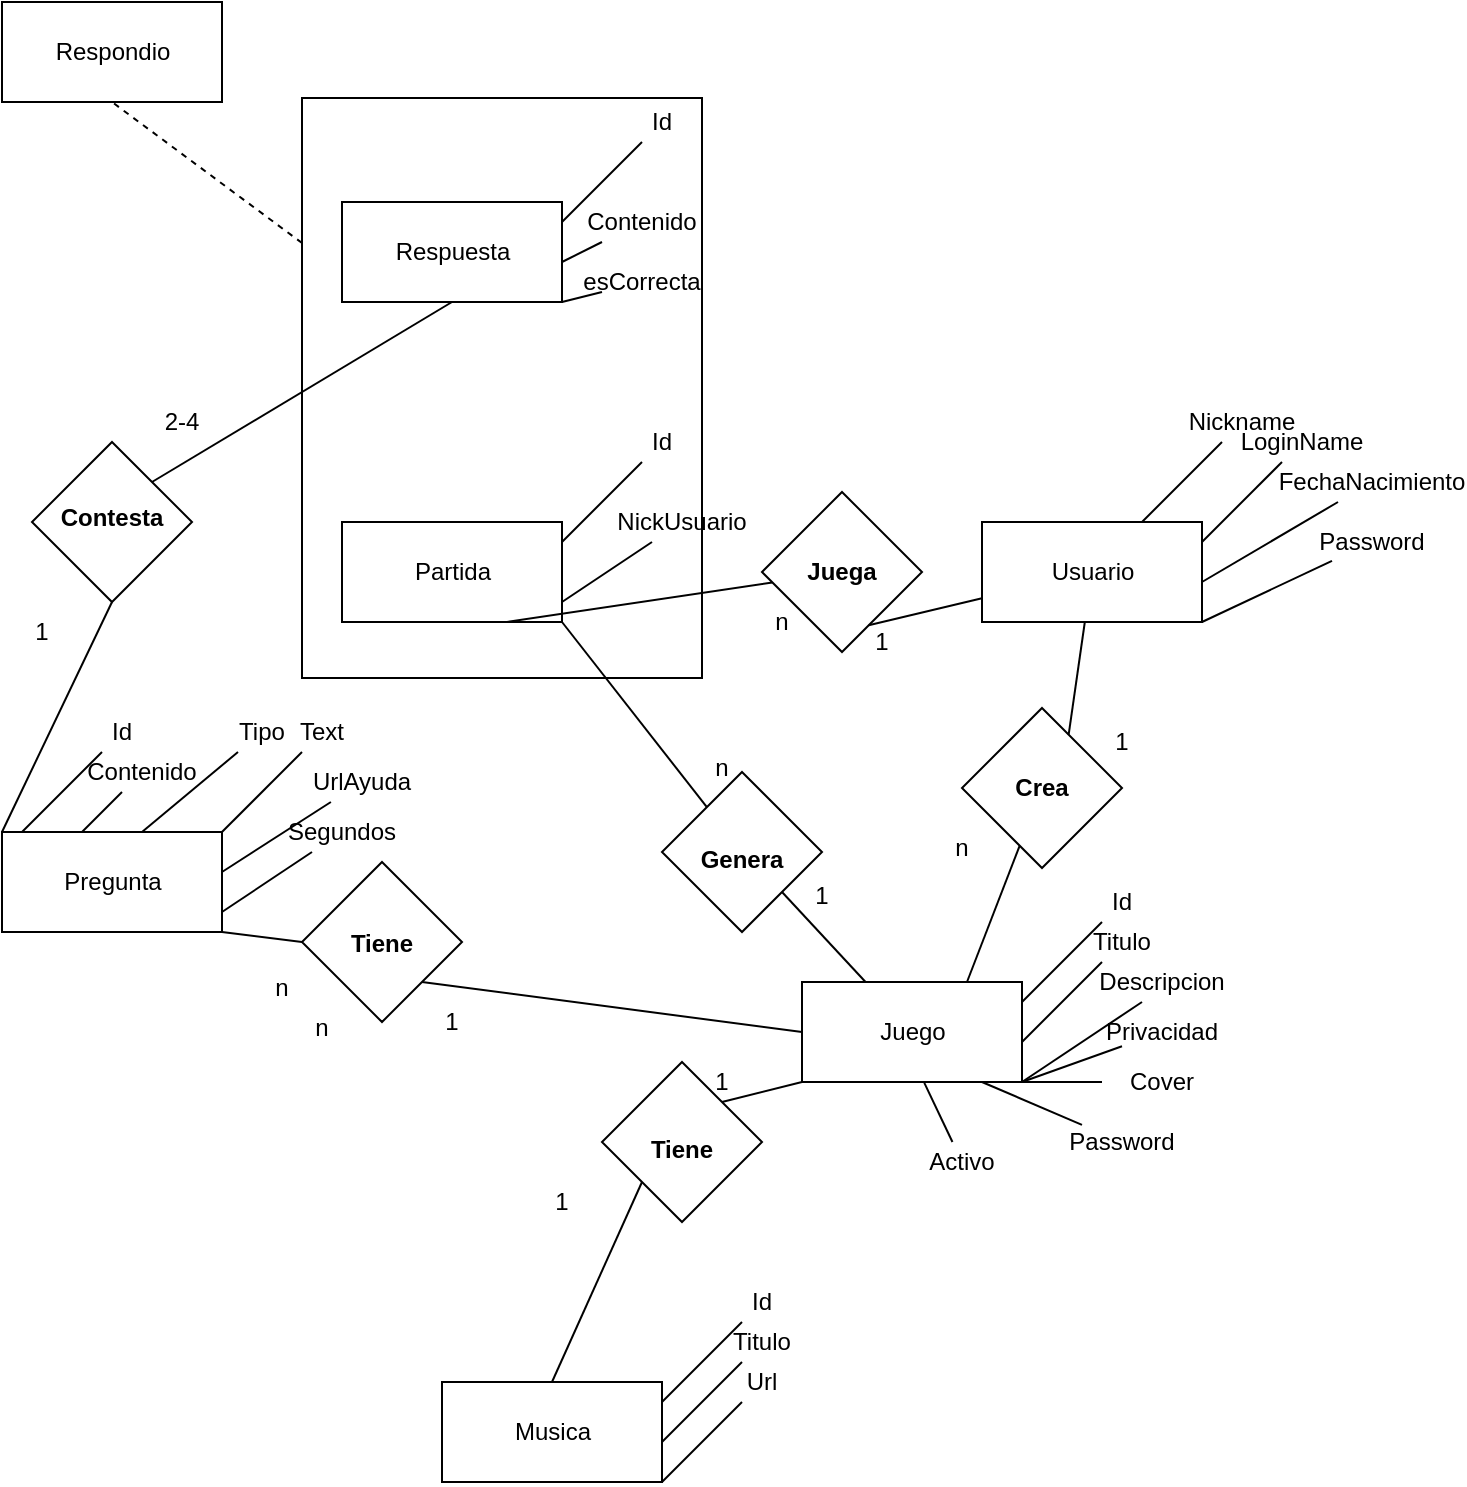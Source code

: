 <mxfile version="13.1.14" type="device"><diagram name="Page-1" id="e7e014a7-5840-1c2e-5031-d8a46d1fe8dd"><mxGraphModel dx="600" dy="1051" grid="1" gridSize="10" guides="1" tooltips="1" connect="1" arrows="1" fold="1" page="1" pageScale="1" pageWidth="1169" pageHeight="826" background="#ffffff" math="0" shadow="0"><root><mxCell id="0"/><mxCell id="1" parent="0"/><mxCell id="lU7uWqu7FWOk5u0NUTtH-94" value="" style="rounded=0;whiteSpace=wrap;html=1;" vertex="1" parent="1"><mxGeometry x="380" y="78" width="200" height="290" as="geometry"/></mxCell><mxCell id="lU7uWqu7FWOk5u0NUTtH-41" value="Usuario" style="html=1;" vertex="1" parent="1"><mxGeometry x="720" y="290" width="110" height="50" as="geometry"/></mxCell><mxCell id="lU7uWqu7FWOk5u0NUTtH-42" value="Respondio" style="html=1;" vertex="1" parent="1"><mxGeometry x="230" y="30" width="110" height="50" as="geometry"/></mxCell><mxCell id="lU7uWqu7FWOk5u0NUTtH-43" value="Musica" style="html=1;" vertex="1" parent="1"><mxGeometry x="450" y="720" width="110" height="50" as="geometry"/></mxCell><mxCell id="lU7uWqu7FWOk5u0NUTtH-44" value="Pregunta" style="html=1;" vertex="1" parent="1"><mxGeometry x="230" y="445" width="110" height="50" as="geometry"/></mxCell><mxCell id="lU7uWqu7FWOk5u0NUTtH-45" value="Respuesta" style="html=1;" vertex="1" parent="1"><mxGeometry x="400" y="130" width="110" height="50" as="geometry"/></mxCell><mxCell id="lU7uWqu7FWOk5u0NUTtH-46" value="Partida" style="html=1;" vertex="1" parent="1"><mxGeometry x="400" y="290" width="110" height="50" as="geometry"/></mxCell><mxCell id="lU7uWqu7FWOk5u0NUTtH-47" value="Juego" style="html=1;" vertex="1" parent="1"><mxGeometry x="630" y="520" width="110" height="50" as="geometry"/></mxCell><mxCell id="lU7uWqu7FWOk5u0NUTtH-48" value="" style="endArrow=none;html=1;" edge="1" parent="1" target="lU7uWqu7FWOk5u0NUTtH-54"><mxGeometry width="50" height="50" relative="1" as="geometry"><mxPoint x="340" y="485" as="sourcePoint"/><mxPoint x="390" y="435" as="targetPoint"/></mxGeometry></mxCell><mxCell id="lU7uWqu7FWOk5u0NUTtH-49" value="" style="endArrow=none;html=1;" edge="1" parent="1" target="lU7uWqu7FWOk5u0NUTtH-55"><mxGeometry width="50" height="50" relative="1" as="geometry"><mxPoint x="340" y="465" as="sourcePoint"/><mxPoint x="390" y="415" as="targetPoint"/></mxGeometry></mxCell><mxCell id="lU7uWqu7FWOk5u0NUTtH-50" value="" style="endArrow=none;html=1;" edge="1" parent="1" target="lU7uWqu7FWOk5u0NUTtH-56"><mxGeometry width="50" height="50" relative="1" as="geometry"><mxPoint x="340" y="445" as="sourcePoint"/><mxPoint x="390" y="395" as="targetPoint"/></mxGeometry></mxCell><mxCell id="lU7uWqu7FWOk5u0NUTtH-51" value="" style="endArrow=none;html=1;" edge="1" parent="1" target="lU7uWqu7FWOk5u0NUTtH-57"><mxGeometry width="50" height="50" relative="1" as="geometry"><mxPoint x="300" y="445" as="sourcePoint"/><mxPoint x="350" y="395" as="targetPoint"/></mxGeometry></mxCell><mxCell id="lU7uWqu7FWOk5u0NUTtH-52" value="" style="endArrow=none;html=1;" edge="1" parent="1" target="lU7uWqu7FWOk5u0NUTtH-58"><mxGeometry width="50" height="50" relative="1" as="geometry"><mxPoint x="270" y="445" as="sourcePoint"/><mxPoint x="320" y="395" as="targetPoint"/></mxGeometry></mxCell><mxCell id="lU7uWqu7FWOk5u0NUTtH-53" value="" style="endArrow=none;html=1;" edge="1" parent="1" target="lU7uWqu7FWOk5u0NUTtH-59"><mxGeometry width="50" height="50" relative="1" as="geometry"><mxPoint x="240" y="445" as="sourcePoint"/><mxPoint x="290" y="395" as="targetPoint"/></mxGeometry></mxCell><mxCell id="lU7uWqu7FWOk5u0NUTtH-54" value="Segundos" style="text;html=1;strokeColor=none;fillColor=none;align=center;verticalAlign=middle;whiteSpace=wrap;rounded=0;" vertex="1" parent="1"><mxGeometry x="380" y="435" width="40" height="20" as="geometry"/></mxCell><mxCell id="lU7uWqu7FWOk5u0NUTtH-55" value="UrlAyuda" style="text;html=1;strokeColor=none;fillColor=none;align=center;verticalAlign=middle;whiteSpace=wrap;rounded=0;" vertex="1" parent="1"><mxGeometry x="390" y="410" width="40" height="20" as="geometry"/></mxCell><mxCell id="lU7uWqu7FWOk5u0NUTtH-56" value="Text" style="text;html=1;strokeColor=none;fillColor=none;align=center;verticalAlign=middle;whiteSpace=wrap;rounded=0;" vertex="1" parent="1"><mxGeometry x="370" y="385" width="40" height="20" as="geometry"/></mxCell><mxCell id="lU7uWqu7FWOk5u0NUTtH-57" value="Tipo" style="text;html=1;strokeColor=none;fillColor=none;align=center;verticalAlign=middle;whiteSpace=wrap;rounded=0;" vertex="1" parent="1"><mxGeometry x="340" y="385" width="40" height="20" as="geometry"/></mxCell><mxCell id="lU7uWqu7FWOk5u0NUTtH-58" value="Contenido" style="text;html=1;strokeColor=none;fillColor=none;align=center;verticalAlign=middle;whiteSpace=wrap;rounded=0;" vertex="1" parent="1"><mxGeometry x="280" y="405" width="40" height="20" as="geometry"/></mxCell><mxCell id="lU7uWqu7FWOk5u0NUTtH-59" value="Id" style="text;html=1;strokeColor=none;fillColor=none;align=center;verticalAlign=middle;whiteSpace=wrap;rounded=0;" vertex="1" parent="1"><mxGeometry x="270" y="385" width="40" height="20" as="geometry"/></mxCell><mxCell id="lU7uWqu7FWOk5u0NUTtH-60" value="" style="endArrow=none;html=1;" edge="1" parent="1" target="lU7uWqu7FWOk5u0NUTtH-92"><mxGeometry width="50" height="50" relative="1" as="geometry"><mxPoint x="560" y="770" as="sourcePoint"/><mxPoint x="610" y="720" as="targetPoint"/></mxGeometry></mxCell><mxCell id="lU7uWqu7FWOk5u0NUTtH-61" value="" style="endArrow=none;html=1;" edge="1" parent="1" target="lU7uWqu7FWOk5u0NUTtH-91"><mxGeometry width="50" height="50" relative="1" as="geometry"><mxPoint x="560" y="750" as="sourcePoint"/><mxPoint x="610" y="700" as="targetPoint"/></mxGeometry></mxCell><mxCell id="lU7uWqu7FWOk5u0NUTtH-62" value="" style="endArrow=none;html=1;" edge="1" parent="1" target="lU7uWqu7FWOk5u0NUTtH-90"><mxGeometry width="50" height="50" relative="1" as="geometry"><mxPoint x="560" y="730" as="sourcePoint"/><mxPoint x="610" y="680" as="targetPoint"/></mxGeometry></mxCell><mxCell id="lU7uWqu7FWOk5u0NUTtH-63" value="" style="endArrow=none;html=1;" edge="1" parent="1" target="lU7uWqu7FWOk5u0NUTtH-81"><mxGeometry width="50" height="50" relative="1" as="geometry"><mxPoint x="510" y="180" as="sourcePoint"/><mxPoint x="560" y="130" as="targetPoint"/></mxGeometry></mxCell><mxCell id="lU7uWqu7FWOk5u0NUTtH-64" value="" style="endArrow=none;html=1;" edge="1" parent="1" target="lU7uWqu7FWOk5u0NUTtH-79"><mxGeometry width="50" height="50" relative="1" as="geometry"><mxPoint x="510" y="140" as="sourcePoint"/><mxPoint x="560" y="90" as="targetPoint"/></mxGeometry></mxCell><mxCell id="lU7uWqu7FWOk5u0NUTtH-65" value="" style="endArrow=none;html=1;" edge="1" parent="1" target="lU7uWqu7FWOk5u0NUTtH-80"><mxGeometry width="50" height="50" relative="1" as="geometry"><mxPoint x="510" y="160" as="sourcePoint"/><mxPoint x="560" y="110" as="targetPoint"/></mxGeometry></mxCell><mxCell id="lU7uWqu7FWOk5u0NUTtH-66" value="" style="endArrow=none;html=1;" edge="1" parent="1" target="lU7uWqu7FWOk5u0NUTtH-89"><mxGeometry width="50" height="50" relative="1" as="geometry"><mxPoint x="510" y="330" as="sourcePoint"/><mxPoint x="560" y="280" as="targetPoint"/></mxGeometry></mxCell><mxCell id="lU7uWqu7FWOk5u0NUTtH-67" value="" style="endArrow=none;html=1;" edge="1" parent="1" target="lU7uWqu7FWOk5u0NUTtH-88"><mxGeometry width="50" height="50" relative="1" as="geometry"><mxPoint x="510" y="300" as="sourcePoint"/><mxPoint x="560" y="250" as="targetPoint"/></mxGeometry></mxCell><mxCell id="lU7uWqu7FWOk5u0NUTtH-68" value="" style="endArrow=none;html=1;" edge="1" parent="1" target="lU7uWqu7FWOk5u0NUTtH-78"><mxGeometry width="50" height="50" relative="1" as="geometry"><mxPoint x="830" y="340" as="sourcePoint"/><mxPoint x="880" y="290" as="targetPoint"/></mxGeometry></mxCell><mxCell id="lU7uWqu7FWOk5u0NUTtH-69" value="" style="endArrow=none;html=1;" edge="1" parent="1" target="lU7uWqu7FWOk5u0NUTtH-77"><mxGeometry width="50" height="50" relative="1" as="geometry"><mxPoint x="830" y="320" as="sourcePoint"/><mxPoint x="880" y="270" as="targetPoint"/></mxGeometry></mxCell><mxCell id="lU7uWqu7FWOk5u0NUTtH-70" value="" style="endArrow=none;html=1;" edge="1" parent="1" target="lU7uWqu7FWOk5u0NUTtH-76"><mxGeometry width="50" height="50" relative="1" as="geometry"><mxPoint x="830" y="300" as="sourcePoint"/><mxPoint x="880" y="250" as="targetPoint"/></mxGeometry></mxCell><mxCell id="lU7uWqu7FWOk5u0NUTtH-71" value="" style="endArrow=none;html=1;" edge="1" parent="1" target="lU7uWqu7FWOk5u0NUTtH-75"><mxGeometry width="50" height="50" relative="1" as="geometry"><mxPoint x="800" y="290" as="sourcePoint"/><mxPoint x="850" y="240" as="targetPoint"/></mxGeometry></mxCell><mxCell id="lU7uWqu7FWOk5u0NUTtH-72" value="" style="endArrow=none;html=1;entryX=0.25;entryY=1;entryDx=0;entryDy=0;" edge="1" parent="1" target="lU7uWqu7FWOk5u0NUTtH-87"><mxGeometry width="50" height="50" relative="1" as="geometry"><mxPoint x="740" y="570" as="sourcePoint"/><mxPoint x="790" y="520" as="targetPoint"/></mxGeometry></mxCell><mxCell id="lU7uWqu7FWOk5u0NUTtH-73" value="" style="endArrow=none;html=1;" edge="1" parent="1" target="lU7uWqu7FWOk5u0NUTtH-84"><mxGeometry width="50" height="50" relative="1" as="geometry"><mxPoint x="740" y="550" as="sourcePoint"/><mxPoint x="790" y="500" as="targetPoint"/></mxGeometry></mxCell><mxCell id="lU7uWqu7FWOk5u0NUTtH-74" value="" style="endArrow=none;html=1;" edge="1" parent="1" target="lU7uWqu7FWOk5u0NUTtH-83"><mxGeometry width="50" height="50" relative="1" as="geometry"><mxPoint x="740" y="530" as="sourcePoint"/><mxPoint x="790" y="480" as="targetPoint"/></mxGeometry></mxCell><mxCell id="lU7uWqu7FWOk5u0NUTtH-75" value="Nickname" style="text;html=1;strokeColor=none;fillColor=none;align=center;verticalAlign=middle;whiteSpace=wrap;rounded=0;" vertex="1" parent="1"><mxGeometry x="830" y="230" width="40" height="20" as="geometry"/></mxCell><mxCell id="lU7uWqu7FWOk5u0NUTtH-76" value="LoginName" style="text;html=1;strokeColor=none;fillColor=none;align=center;verticalAlign=middle;whiteSpace=wrap;rounded=0;" vertex="1" parent="1"><mxGeometry x="860" y="240" width="40" height="20" as="geometry"/></mxCell><mxCell id="lU7uWqu7FWOk5u0NUTtH-77" value="FechaNacimiento" style="text;html=1;strokeColor=none;fillColor=none;align=center;verticalAlign=middle;whiteSpace=wrap;rounded=0;" vertex="1" parent="1"><mxGeometry x="895" y="260" width="40" height="20" as="geometry"/></mxCell><mxCell id="lU7uWqu7FWOk5u0NUTtH-78" value="Password" style="text;html=1;strokeColor=none;fillColor=none;align=center;verticalAlign=middle;whiteSpace=wrap;rounded=0;" vertex="1" parent="1"><mxGeometry x="895" y="290" width="40" height="20" as="geometry"/></mxCell><mxCell id="lU7uWqu7FWOk5u0NUTtH-79" value="Id" style="text;html=1;strokeColor=none;fillColor=none;align=center;verticalAlign=middle;whiteSpace=wrap;rounded=0;" vertex="1" parent="1"><mxGeometry x="540" y="80" width="40" height="20" as="geometry"/></mxCell><mxCell id="lU7uWqu7FWOk5u0NUTtH-80" value="Contenido" style="text;html=1;strokeColor=none;fillColor=none;align=center;verticalAlign=middle;whiteSpace=wrap;rounded=0;" vertex="1" parent="1"><mxGeometry x="530" y="130" width="40" height="20" as="geometry"/></mxCell><mxCell id="lU7uWqu7FWOk5u0NUTtH-81" value="esCorrecta" style="text;html=1;strokeColor=none;fillColor=none;align=center;verticalAlign=middle;whiteSpace=wrap;rounded=0;" vertex="1" parent="1"><mxGeometry x="530" y="160" width="40" height="20" as="geometry"/></mxCell><mxCell id="lU7uWqu7FWOk5u0NUTtH-83" value="Id" style="text;html=1;strokeColor=none;fillColor=none;align=center;verticalAlign=middle;whiteSpace=wrap;rounded=0;" vertex="1" parent="1"><mxGeometry x="770" y="470" width="40" height="20" as="geometry"/></mxCell><mxCell id="lU7uWqu7FWOk5u0NUTtH-84" value="Titulo" style="text;html=1;strokeColor=none;fillColor=none;align=center;verticalAlign=middle;whiteSpace=wrap;rounded=0;" vertex="1" parent="1"><mxGeometry x="770" y="490" width="40" height="20" as="geometry"/></mxCell><mxCell id="lU7uWqu7FWOk5u0NUTtH-87" value="Descripcion" style="text;html=1;strokeColor=none;fillColor=none;align=center;verticalAlign=middle;whiteSpace=wrap;rounded=0;" vertex="1" parent="1"><mxGeometry x="790" y="510" width="40" height="20" as="geometry"/></mxCell><mxCell id="lU7uWqu7FWOk5u0NUTtH-88" value="Id" style="text;html=1;strokeColor=none;fillColor=none;align=center;verticalAlign=middle;whiteSpace=wrap;rounded=0;" vertex="1" parent="1"><mxGeometry x="540" y="240" width="40" height="20" as="geometry"/></mxCell><mxCell id="lU7uWqu7FWOk5u0NUTtH-89" value="NickUsuario" style="text;html=1;strokeColor=none;fillColor=none;align=center;verticalAlign=middle;whiteSpace=wrap;rounded=0;" vertex="1" parent="1"><mxGeometry x="550" y="280" width="40" height="20" as="geometry"/></mxCell><mxCell id="lU7uWqu7FWOk5u0NUTtH-90" value="Id" style="text;html=1;strokeColor=none;fillColor=none;align=center;verticalAlign=middle;whiteSpace=wrap;rounded=0;" vertex="1" parent="1"><mxGeometry x="590" y="670" width="40" height="20" as="geometry"/></mxCell><mxCell id="lU7uWqu7FWOk5u0NUTtH-91" value="Titulo" style="text;html=1;strokeColor=none;fillColor=none;align=center;verticalAlign=middle;whiteSpace=wrap;rounded=0;" vertex="1" parent="1"><mxGeometry x="590" y="690" width="40" height="20" as="geometry"/></mxCell><mxCell id="lU7uWqu7FWOk5u0NUTtH-92" value="Url" style="text;html=1;strokeColor=none;fillColor=none;align=center;verticalAlign=middle;whiteSpace=wrap;rounded=0;" vertex="1" parent="1"><mxGeometry x="590" y="710" width="40" height="20" as="geometry"/></mxCell><mxCell id="lU7uWqu7FWOk5u0NUTtH-95" value="" style="endArrow=none;dashed=1;html=1;exitX=0;exitY=0.25;exitDx=0;exitDy=0;entryX=0.5;entryY=1;entryDx=0;entryDy=0;" edge="1" parent="1" source="lU7uWqu7FWOk5u0NUTtH-94" target="lU7uWqu7FWOk5u0NUTtH-42"><mxGeometry width="50" height="50" relative="1" as="geometry"><mxPoint x="620" y="260" as="sourcePoint"/><mxPoint x="670" y="210" as="targetPoint"/></mxGeometry></mxCell><mxCell id="lU7uWqu7FWOk5u0NUTtH-96" value="" style="endArrow=none;html=1;exitX=1;exitY=1;exitDx=0;exitDy=0;" edge="1" parent="1" source="lU7uWqu7FWOk5u0NUTtH-120" target="lU7uWqu7FWOk5u0NUTtH-47"><mxGeometry width="50" height="50" relative="1" as="geometry"><mxPoint x="610" y="80" as="sourcePoint"/><mxPoint x="660" y="30" as="targetPoint"/></mxGeometry></mxCell><mxCell id="lU7uWqu7FWOk5u0NUTtH-97" value="" style="endArrow=none;html=1;entryX=0.75;entryY=0;entryDx=0;entryDy=0;" edge="1" parent="1" source="lU7uWqu7FWOk5u0NUTtH-147" target="lU7uWqu7FWOk5u0NUTtH-47"><mxGeometry width="50" height="50" relative="1" as="geometry"><mxPoint x="650" y="250" as="sourcePoint"/><mxPoint x="700" y="200" as="targetPoint"/></mxGeometry></mxCell><mxCell id="lU7uWqu7FWOk5u0NUTtH-98" value="" style="endArrow=none;html=1;exitX=0;exitY=0.5;exitDx=0;exitDy=0;entryX=1;entryY=1;entryDx=0;entryDy=0;" edge="1" parent="1" source="lU7uWqu7FWOk5u0NUTtH-115" target="lU7uWqu7FWOk5u0NUTtH-44"><mxGeometry width="50" height="50" relative="1" as="geometry"><mxPoint x="750" y="80" as="sourcePoint"/><mxPoint x="800" y="30" as="targetPoint"/></mxGeometry></mxCell><mxCell id="lU7uWqu7FWOk5u0NUTtH-99" value="" style="endArrow=none;html=1;entryX=0;entryY=0;entryDx=0;entryDy=0;exitX=0.5;exitY=1;exitDx=0;exitDy=0;" edge="1" parent="1" source="lU7uWqu7FWOk5u0NUTtH-114" target="lU7uWqu7FWOk5u0NUTtH-44"><mxGeometry width="50" height="50" relative="1" as="geometry"><mxPoint x="790" y="250" as="sourcePoint"/><mxPoint x="840" y="200" as="targetPoint"/></mxGeometry></mxCell><mxCell id="lU7uWqu7FWOk5u0NUTtH-100" value="" style="endArrow=none;html=1;entryX=0;entryY=1;entryDx=0;entryDy=0;exitX=0.5;exitY=0;exitDx=0;exitDy=0;" edge="1" parent="1" source="lU7uWqu7FWOk5u0NUTtH-43" target="lU7uWqu7FWOk5u0NUTtH-122"><mxGeometry width="50" height="50" relative="1" as="geometry"><mxPoint x="620" y="670.0" as="sourcePoint"/><mxPoint x="720" y="680.0" as="targetPoint"/></mxGeometry></mxCell><mxCell id="lU7uWqu7FWOk5u0NUTtH-102" value="" style="endArrow=none;html=1;entryX=0.75;entryY=1;entryDx=0;entryDy=0;" edge="1" parent="1" source="lU7uWqu7FWOk5u0NUTtH-118" target="lU7uWqu7FWOk5u0NUTtH-46"><mxGeometry width="50" height="50" relative="1" as="geometry"><mxPoint x="450" y="435" as="sourcePoint"/><mxPoint x="500" y="385" as="targetPoint"/></mxGeometry></mxCell><mxCell id="lU7uWqu7FWOk5u0NUTtH-105" value="" style="endArrow=none;html=1;" edge="1" parent="1"><mxGeometry width="50" height="50" relative="1" as="geometry"><mxPoint x="780" y="570" as="sourcePoint"/><mxPoint x="730" y="570" as="targetPoint"/></mxGeometry></mxCell><mxCell id="lU7uWqu7FWOk5u0NUTtH-106" value="" style="endArrow=none;html=1;exitX=1;exitY=1;exitDx=0;exitDy=0;" edge="1" parent="1" source="lU7uWqu7FWOk5u0NUTtH-47" target="lU7uWqu7FWOk5u0NUTtH-108"><mxGeometry width="50" height="50" relative="1" as="geometry"><mxPoint x="780" y="550" as="sourcePoint"/><mxPoint x="740" y="570" as="targetPoint"/></mxGeometry></mxCell><mxCell id="lU7uWqu7FWOk5u0NUTtH-108" value="Privacidad" style="text;html=1;strokeColor=none;fillColor=none;align=center;verticalAlign=middle;whiteSpace=wrap;rounded=0;" vertex="1" parent="1"><mxGeometry x="790" y="535" width="40" height="20" as="geometry"/></mxCell><mxCell id="lU7uWqu7FWOk5u0NUTtH-109" value="Cover" style="text;html=1;strokeColor=none;fillColor=none;align=center;verticalAlign=middle;whiteSpace=wrap;rounded=0;" vertex="1" parent="1"><mxGeometry x="790" y="560" width="40" height="20" as="geometry"/></mxCell><mxCell id="lU7uWqu7FWOk5u0NUTtH-110" value="" style="endArrow=none;html=1;exitX=0.818;exitY=1;exitDx=0;exitDy=0;exitPerimeter=0;" edge="1" parent="1" source="lU7uWqu7FWOk5u0NUTtH-47" target="lU7uWqu7FWOk5u0NUTtH-111"><mxGeometry width="50" height="50" relative="1" as="geometry"><mxPoint x="740" y="600" as="sourcePoint"/><mxPoint x="730" y="610" as="targetPoint"/></mxGeometry></mxCell><mxCell id="lU7uWqu7FWOk5u0NUTtH-111" value="Password" style="text;html=1;strokeColor=none;fillColor=none;align=center;verticalAlign=middle;whiteSpace=wrap;rounded=0;" vertex="1" parent="1"><mxGeometry x="770" y="590" width="40" height="20" as="geometry"/></mxCell><mxCell id="lU7uWqu7FWOk5u0NUTtH-112" value="" style="endArrow=none;html=1;exitX=0.556;exitY=1.009;exitDx=0;exitDy=0;exitPerimeter=0;" edge="1" parent="1" source="lU7uWqu7FWOk5u0NUTtH-47" target="lU7uWqu7FWOk5u0NUTtH-113"><mxGeometry width="50" height="50" relative="1" as="geometry"><mxPoint x="740" y="600" as="sourcePoint"/><mxPoint x="710" y="610" as="targetPoint"/></mxGeometry></mxCell><mxCell id="lU7uWqu7FWOk5u0NUTtH-113" value="Activo" style="text;html=1;strokeColor=none;fillColor=none;align=center;verticalAlign=middle;whiteSpace=wrap;rounded=0;" vertex="1" parent="1"><mxGeometry x="690" y="600" width="40" height="20" as="geometry"/></mxCell><mxCell id="lU7uWqu7FWOk5u0NUTtH-115" value="" style="rhombus;whiteSpace=wrap;html=1;" vertex="1" parent="1"><mxGeometry x="380" y="460" width="80" height="80" as="geometry"/></mxCell><mxCell id="lU7uWqu7FWOk5u0NUTtH-116" value="" style="endArrow=none;html=1;exitX=0;exitY=0.5;exitDx=0;exitDy=0;entryX=1;entryY=1;entryDx=0;entryDy=0;" edge="1" parent="1" source="lU7uWqu7FWOk5u0NUTtH-47" target="lU7uWqu7FWOk5u0NUTtH-115"><mxGeometry width="50" height="50" relative="1" as="geometry"><mxPoint x="540" y="485.0" as="sourcePoint"/><mxPoint x="340.0" y="495.0" as="targetPoint"/></mxGeometry></mxCell><mxCell id="lU7uWqu7FWOk5u0NUTtH-114" value="" style="rhombus;whiteSpace=wrap;html=1;" vertex="1" parent="1"><mxGeometry x="245" y="250" width="80" height="80" as="geometry"/></mxCell><mxCell id="lU7uWqu7FWOk5u0NUTtH-117" value="" style="endArrow=none;html=1;entryX=1;entryY=0;entryDx=0;entryDy=0;exitX=0.5;exitY=1;exitDx=0;exitDy=0;" edge="1" parent="1" source="lU7uWqu7FWOk5u0NUTtH-45" target="lU7uWqu7FWOk5u0NUTtH-114"><mxGeometry width="50" height="50" relative="1" as="geometry"><mxPoint x="455" y="180" as="sourcePoint"/><mxPoint x="230" y="445.0" as="targetPoint"/></mxGeometry></mxCell><mxCell id="lU7uWqu7FWOk5u0NUTtH-118" value="&lt;b&gt;Juega&lt;/b&gt;" style="rhombus;whiteSpace=wrap;html=1;" vertex="1" parent="1"><mxGeometry x="610" y="275" width="80" height="80" as="geometry"/></mxCell><mxCell id="lU7uWqu7FWOk5u0NUTtH-119" value="" style="endArrow=none;html=1;entryX=0.75;entryY=1;entryDx=0;entryDy=0;" edge="1" parent="1" source="lU7uWqu7FWOk5u0NUTtH-41" target="lU7uWqu7FWOk5u0NUTtH-118"><mxGeometry width="50" height="50" relative="1" as="geometry"><mxPoint x="645" y="321.322" as="sourcePoint"/><mxPoint x="482.5" y="340" as="targetPoint"/></mxGeometry></mxCell><mxCell id="lU7uWqu7FWOk5u0NUTtH-120" value="" style="rhombus;whiteSpace=wrap;html=1;" vertex="1" parent="1"><mxGeometry x="560" y="415" width="80" height="80" as="geometry"/></mxCell><mxCell id="lU7uWqu7FWOk5u0NUTtH-121" value="" style="endArrow=none;html=1;exitX=1;exitY=1;exitDx=0;exitDy=0;" edge="1" parent="1" source="lU7uWqu7FWOk5u0NUTtH-46" target="lU7uWqu7FWOk5u0NUTtH-120"><mxGeometry width="50" height="50" relative="1" as="geometry"><mxPoint x="510" y="340" as="sourcePoint"/><mxPoint x="663.659" y="520.0" as="targetPoint"/></mxGeometry></mxCell><mxCell id="lU7uWqu7FWOk5u0NUTtH-122" value="" style="rhombus;whiteSpace=wrap;html=1;" vertex="1" parent="1"><mxGeometry x="530" y="560" width="80" height="80" as="geometry"/></mxCell><mxCell id="lU7uWqu7FWOk5u0NUTtH-124" value="" style="endArrow=none;html=1;entryX=0;entryY=1;entryDx=0;entryDy=0;exitX=1;exitY=0;exitDx=0;exitDy=0;" edge="1" parent="1" source="lU7uWqu7FWOk5u0NUTtH-122" target="lU7uWqu7FWOk5u0NUTtH-47"><mxGeometry width="50" height="50" relative="1" as="geometry"><mxPoint x="600" y="460" as="sourcePoint"/><mxPoint x="650" y="410" as="targetPoint"/></mxGeometry></mxCell><mxCell id="lU7uWqu7FWOk5u0NUTtH-128" value="Contesta" style="text;align=center;fontStyle=1;verticalAlign=middle;spacingLeft=3;spacingRight=3;strokeColor=none;rotatable=0;points=[[0,0.5],[1,0.5]];portConstraint=eastwest;" vertex="1" parent="1"><mxGeometry x="245" y="274" width="80" height="26" as="geometry"/></mxCell><mxCell id="lU7uWqu7FWOk5u0NUTtH-129" value="Tiene" style="text;align=center;fontStyle=1;verticalAlign=middle;spacingLeft=3;spacingRight=3;strokeColor=none;rotatable=0;points=[[0,0.5],[1,0.5]];portConstraint=eastwest;" vertex="1" parent="1"><mxGeometry x="380" y="487" width="80" height="26" as="geometry"/></mxCell><mxCell id="lU7uWqu7FWOk5u0NUTtH-130" value="Tiene" style="text;align=center;fontStyle=1;verticalAlign=middle;spacingLeft=3;spacingRight=3;strokeColor=none;rotatable=0;points=[[0,0.5],[1,0.5]];portConstraint=eastwest;" vertex="1" parent="1"><mxGeometry x="530" y="590" width="80" height="26" as="geometry"/></mxCell><mxCell id="lU7uWqu7FWOk5u0NUTtH-131" value="Genera" style="text;align=center;fontStyle=1;verticalAlign=middle;spacingLeft=3;spacingRight=3;strokeColor=none;rotatable=0;points=[[0,0.5],[1,0.5]];portConstraint=eastwest;" vertex="1" parent="1"><mxGeometry x="560" y="445" width="80" height="26" as="geometry"/></mxCell><mxCell id="lU7uWqu7FWOk5u0NUTtH-133" value="2-4" style="text;html=1;strokeColor=none;fillColor=none;align=center;verticalAlign=middle;whiteSpace=wrap;rounded=0;" vertex="1" parent="1"><mxGeometry x="300" y="230" width="40" height="20" as="geometry"/></mxCell><mxCell id="lU7uWqu7FWOk5u0NUTtH-134" value="1" style="text;html=1;strokeColor=none;fillColor=none;align=center;verticalAlign=middle;whiteSpace=wrap;rounded=0;" vertex="1" parent="1"><mxGeometry x="230" y="335" width="40" height="20" as="geometry"/></mxCell><mxCell id="lU7uWqu7FWOk5u0NUTtH-135" value="n" style="text;html=1;strokeColor=none;fillColor=none;align=center;verticalAlign=middle;whiteSpace=wrap;rounded=0;" vertex="1" parent="1"><mxGeometry x="350" y="513" width="40" height="20" as="geometry"/></mxCell><mxCell id="lU7uWqu7FWOk5u0NUTtH-136" value="1" style="text;html=1;strokeColor=none;fillColor=none;align=center;verticalAlign=middle;whiteSpace=wrap;rounded=0;" vertex="1" parent="1"><mxGeometry x="435" y="530" width="40" height="20" as="geometry"/></mxCell><mxCell id="lU7uWqu7FWOk5u0NUTtH-137" value="1" style="text;html=1;strokeColor=none;fillColor=none;align=center;verticalAlign=middle;whiteSpace=wrap;rounded=0;" vertex="1" parent="1"><mxGeometry x="490" y="620" width="40" height="20" as="geometry"/></mxCell><mxCell id="lU7uWqu7FWOk5u0NUTtH-138" value="1" style="text;html=1;strokeColor=none;fillColor=none;align=center;verticalAlign=middle;whiteSpace=wrap;rounded=0;" vertex="1" parent="1"><mxGeometry x="570" y="560" width="40" height="20" as="geometry"/></mxCell><mxCell id="lU7uWqu7FWOk5u0NUTtH-139" value="1" style="text;html=1;strokeColor=none;fillColor=none;align=center;verticalAlign=middle;whiteSpace=wrap;rounded=0;" vertex="1" parent="1"><mxGeometry x="620" y="467" width="40" height="20" as="geometry"/></mxCell><mxCell id="lU7uWqu7FWOk5u0NUTtH-141" value="n" style="text;html=1;strokeColor=none;fillColor=none;align=center;verticalAlign=middle;whiteSpace=wrap;rounded=0;" vertex="1" parent="1"><mxGeometry x="570" y="403" width="40" height="20" as="geometry"/></mxCell><mxCell id="lU7uWqu7FWOk5u0NUTtH-142" value="n" style="text;html=1;strokeColor=none;fillColor=none;align=center;verticalAlign=middle;whiteSpace=wrap;rounded=0;" vertex="1" parent="1"><mxGeometry x="600" y="330" width="40" height="20" as="geometry"/></mxCell><mxCell id="lU7uWqu7FWOk5u0NUTtH-143" value="n" style="text;html=1;strokeColor=none;fillColor=none;align=center;verticalAlign=middle;whiteSpace=wrap;rounded=0;" vertex="1" parent="1"><mxGeometry x="370" y="533" width="40" height="20" as="geometry"/></mxCell><mxCell id="lU7uWqu7FWOk5u0NUTtH-144" value="1" style="text;html=1;strokeColor=none;fillColor=none;align=center;verticalAlign=middle;whiteSpace=wrap;rounded=0;" vertex="1" parent="1"><mxGeometry x="650" y="340" width="40" height="20" as="geometry"/></mxCell><mxCell id="lU7uWqu7FWOk5u0NUTtH-147" value="&lt;b&gt;Crea&lt;/b&gt;" style="rhombus;whiteSpace=wrap;html=1;" vertex="1" parent="1"><mxGeometry x="710" y="383" width="80" height="80" as="geometry"/></mxCell><mxCell id="lU7uWqu7FWOk5u0NUTtH-148" value="" style="endArrow=none;html=1;entryX=0.75;entryY=0;entryDx=0;entryDy=0;" edge="1" parent="1" source="lU7uWqu7FWOk5u0NUTtH-41" target="lU7uWqu7FWOk5u0NUTtH-147"><mxGeometry width="50" height="50" relative="1" as="geometry"><mxPoint x="767.378" y="340" as="sourcePoint"/><mxPoint x="712.5" y="520.0" as="targetPoint"/></mxGeometry></mxCell><mxCell id="lU7uWqu7FWOk5u0NUTtH-149" value="n" style="text;html=1;strokeColor=none;fillColor=none;align=center;verticalAlign=middle;whiteSpace=wrap;rounded=0;" vertex="1" parent="1"><mxGeometry x="690" y="443" width="40" height="20" as="geometry"/></mxCell><mxCell id="lU7uWqu7FWOk5u0NUTtH-150" value="1" style="text;html=1;strokeColor=none;fillColor=none;align=center;verticalAlign=middle;whiteSpace=wrap;rounded=0;" vertex="1" parent="1"><mxGeometry x="770" y="390" width="40" height="20" as="geometry"/></mxCell></root></mxGraphModel></diagram></mxfile>
